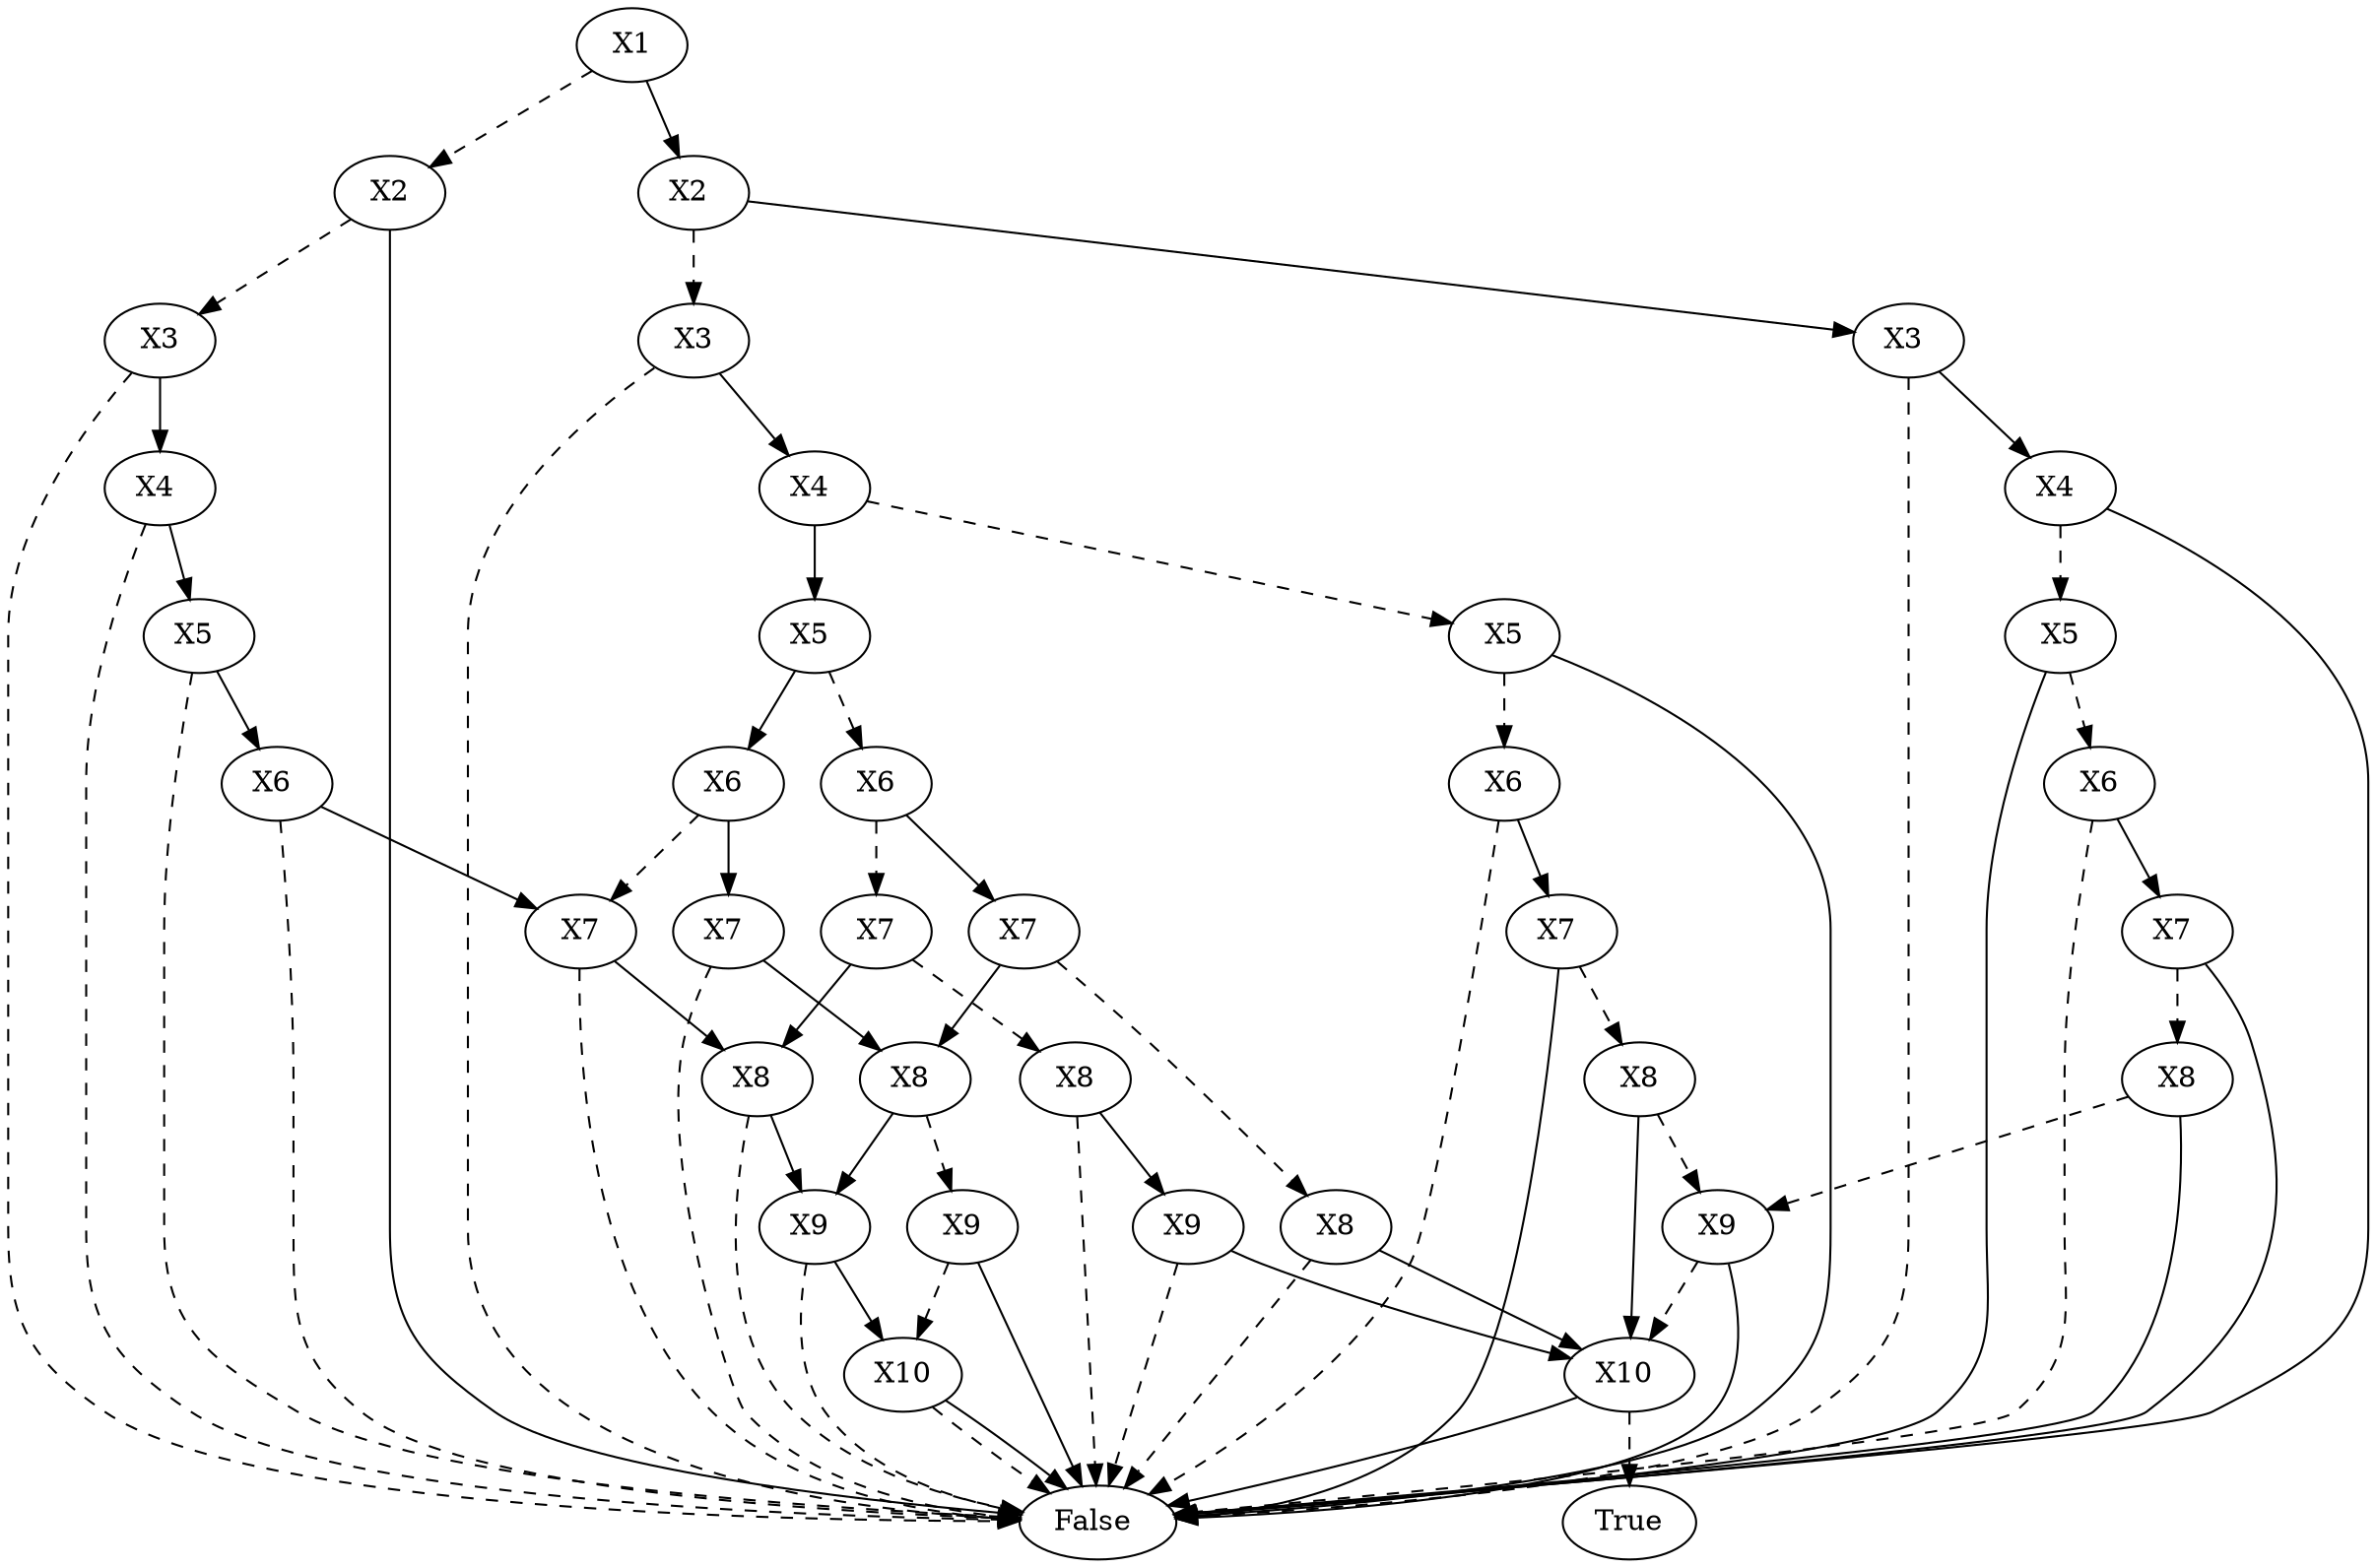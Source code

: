 digraph{2575952241328[label=X1]2575952246448[label="X2"]
2575952241328 -> 2575952246448[style=dashed label="" fontcolor = gray]
2575952247568[label="X3"]
2575952246448 -> 2575952247568[style=dashed label="" fontcolor = gray]
2575952377840[label="False"]
2575952247568 -> 2575952377840[style=dashed label="" fontcolor = gray]
2575952243568[label="X4 "]
2575952247568 -> 2575952243568 [label="" fontcolor = gray]
2575952377840[label="False"]
2575952243568 -> 2575952377840[style=dashed label="" fontcolor = gray]
2575952231024[label="X5 "]
2575952243568 -> 2575952231024 [label="" fontcolor = gray]
2575952377840[label="False"]
2575952231024 -> 2575952377840[style=dashed label="" fontcolor = gray]
2575952218064[label="X6 "]
2575952231024 -> 2575952218064 [label="" fontcolor = gray]
2575952377840[label="False"]
2575952218064 -> 2575952377840[style=dashed label="" fontcolor = gray]
2575952226224[label="X7 "]
2575952218064 -> 2575952226224 [label="" fontcolor = gray]
2575952377840[label="False"]
2575952226224 -> 2575952377840[style=dashed label="" fontcolor = gray]
2575952218704[label="X8 "]
2575952226224 -> 2575952218704 [label="" fontcolor = gray]
2575952377840[label="False"]
2575952218704 -> 2575952377840[style=dashed label="" fontcolor = gray]
2575952227184[label="X9 "]
2575952218704 -> 2575952227184 [label="" fontcolor = gray]
2575952377840[label="False"]
2575952227184 -> 2575952377840[style=dashed label="" fontcolor = gray]
2575952223824[label="X10 "]
2575952227184 -> 2575952223824 [label="" fontcolor = gray]
2575952377840[label="False"]
2575952223824 -> 2575952377840[style=dashed label="" fontcolor = gray]
2575952377840[label="False "]
2575952223824 -> 2575952377840 [label="" fontcolor = gray]
2575952377840[label="False "]
2575952246448 -> 2575952377840 [label="" fontcolor = gray]
2575952241648[label="X2 "]
2575952241328 -> 2575952241648 [label="" fontcolor = gray]
2575952217584[label="X3"]
2575952241648 -> 2575952217584[style=dashed label="" fontcolor = gray]
2575952377840[label="False"]
2575952217584 -> 2575952377840[style=dashed label="" fontcolor = gray]
2575952217424[label="X4 "]
2575952217584 -> 2575952217424 [label="" fontcolor = gray]
2575952227024[label="X5"]
2575952217424 -> 2575952227024[style=dashed label="" fontcolor = gray]
2575952217104[label="X6"]
2575952227024 -> 2575952217104[style=dashed label="" fontcolor = gray]
2575952377840[label="False"]
2575952217104 -> 2575952377840[style=dashed label="" fontcolor = gray]
2575952222864[label="X7 "]
2575952217104 -> 2575952222864 [label="" fontcolor = gray]
2575952223344[label="X8"]
2575952222864 -> 2575952223344[style=dashed label="" fontcolor = gray]
2575952225584[label="X9"]
2575952223344 -> 2575952225584[style=dashed label="" fontcolor = gray]
2575952224144[label="X10"]
2575952225584 -> 2575952224144[style=dashed label="" fontcolor = gray]
2575952376720[label="True"]
2575952224144 -> 2575952376720[style=dashed label="" fontcolor = gray]
2575952377840[label="False "]
2575952224144 -> 2575952377840 [label="" fontcolor = gray]
2575952377840[label="False "]
2575952225584 -> 2575952377840 [label="" fontcolor = gray]
2575952224144[label="X10 "]
2575952223344 -> 2575952224144 [label="" fontcolor = gray]
2575952377840[label="False "]
2575952222864 -> 2575952377840 [label="" fontcolor = gray]
2575952377840[label="False "]
2575952227024 -> 2575952377840 [label="" fontcolor = gray]
2575952226544[label="X5 "]
2575952217424 -> 2575952226544 [label="" fontcolor = gray]
2575952225104[label="X6"]
2575952226544 -> 2575952225104[style=dashed label="" fontcolor = gray]
2575952221104[label="X7"]
2575952225104 -> 2575952221104[style=dashed label="" fontcolor = gray]
2575952231184[label="X8"]
2575952221104 -> 2575952231184[style=dashed label="" fontcolor = gray]
2575952377840[label="False"]
2575952231184 -> 2575952377840[style=dashed label="" fontcolor = gray]
2575952226064[label="X9 "]
2575952231184 -> 2575952226064 [label="" fontcolor = gray]
2575952377840[label="False"]
2575952226064 -> 2575952377840[style=dashed label="" fontcolor = gray]
2575952224144[label="X10 "]
2575952226064 -> 2575952224144 [label="" fontcolor = gray]
2575952218704[label="X8 "]
2575952221104 -> 2575952218704 [label="" fontcolor = gray]
2575952225264[label="X7 "]
2575952225104 -> 2575952225264 [label="" fontcolor = gray]
2575952225904[label="X8"]
2575952225264 -> 2575952225904[style=dashed label="" fontcolor = gray]
2575952377840[label="False"]
2575952225904 -> 2575952377840[style=dashed label="" fontcolor = gray]
2575952224144[label="X10 "]
2575952225904 -> 2575952224144 [label="" fontcolor = gray]
2575952230544[label="X8 "]
2575952225264 -> 2575952230544 [label="" fontcolor = gray]
2575952230064[label="X9"]
2575952230544 -> 2575952230064[style=dashed label="" fontcolor = gray]
2575952223824[label="X10"]
2575952230064 -> 2575952223824[style=dashed label="" fontcolor = gray]
2575952377840[label="False "]
2575952230064 -> 2575952377840 [label="" fontcolor = gray]
2575952227184[label="X9 "]
2575952230544 -> 2575952227184 [label="" fontcolor = gray]
2575952220464[label="X6 "]
2575952226544 -> 2575952220464 [label="" fontcolor = gray]
2575952226224[label="X7"]
2575952220464 -> 2575952226224[style=dashed label="" fontcolor = gray]
2575952222224[label="X7 "]
2575952220464 -> 2575952222224 [label="" fontcolor = gray]
2575952377840[label="False"]
2575952222224 -> 2575952377840[style=dashed label="" fontcolor = gray]
2575952230544[label="X8 "]
2575952222224 -> 2575952230544 [label="" fontcolor = gray]
2575952219664[label="X3 "]
2575952241648 -> 2575952219664 [label="" fontcolor = gray]
2575952377840[label="False"]
2575952219664 -> 2575952377840[style=dashed label="" fontcolor = gray]
2575952216144[label="X4 "]
2575952219664 -> 2575952216144 [label="" fontcolor = gray]
2575952224464[label="X5"]
2575952216144 -> 2575952224464[style=dashed label="" fontcolor = gray]
2575952992752[label="X6"]
2575952224464 -> 2575952992752[style=dashed label="" fontcolor = gray]
2575952377840[label="False"]
2575952992752 -> 2575952377840[style=dashed label="" fontcolor = gray]
2575953001392[label="X7 "]
2575952992752 -> 2575953001392 [label="" fontcolor = gray]
2575952992592[label="X8"]
2575953001392 -> 2575952992592[style=dashed label="" fontcolor = gray]
2575952225584[label="X9"]
2575952992592 -> 2575952225584[style=dashed label="" fontcolor = gray]
2575952377840[label="False "]
2575952992592 -> 2575952377840 [label="" fontcolor = gray]
2575952377840[label="False "]
2575953001392 -> 2575952377840 [label="" fontcolor = gray]
2575952377840[label="False "]
2575952224464 -> 2575952377840 [label="" fontcolor = gray]
2575952377840[label="False "]
2575952216144 -> 2575952377840 [label="" fontcolor = gray]
}